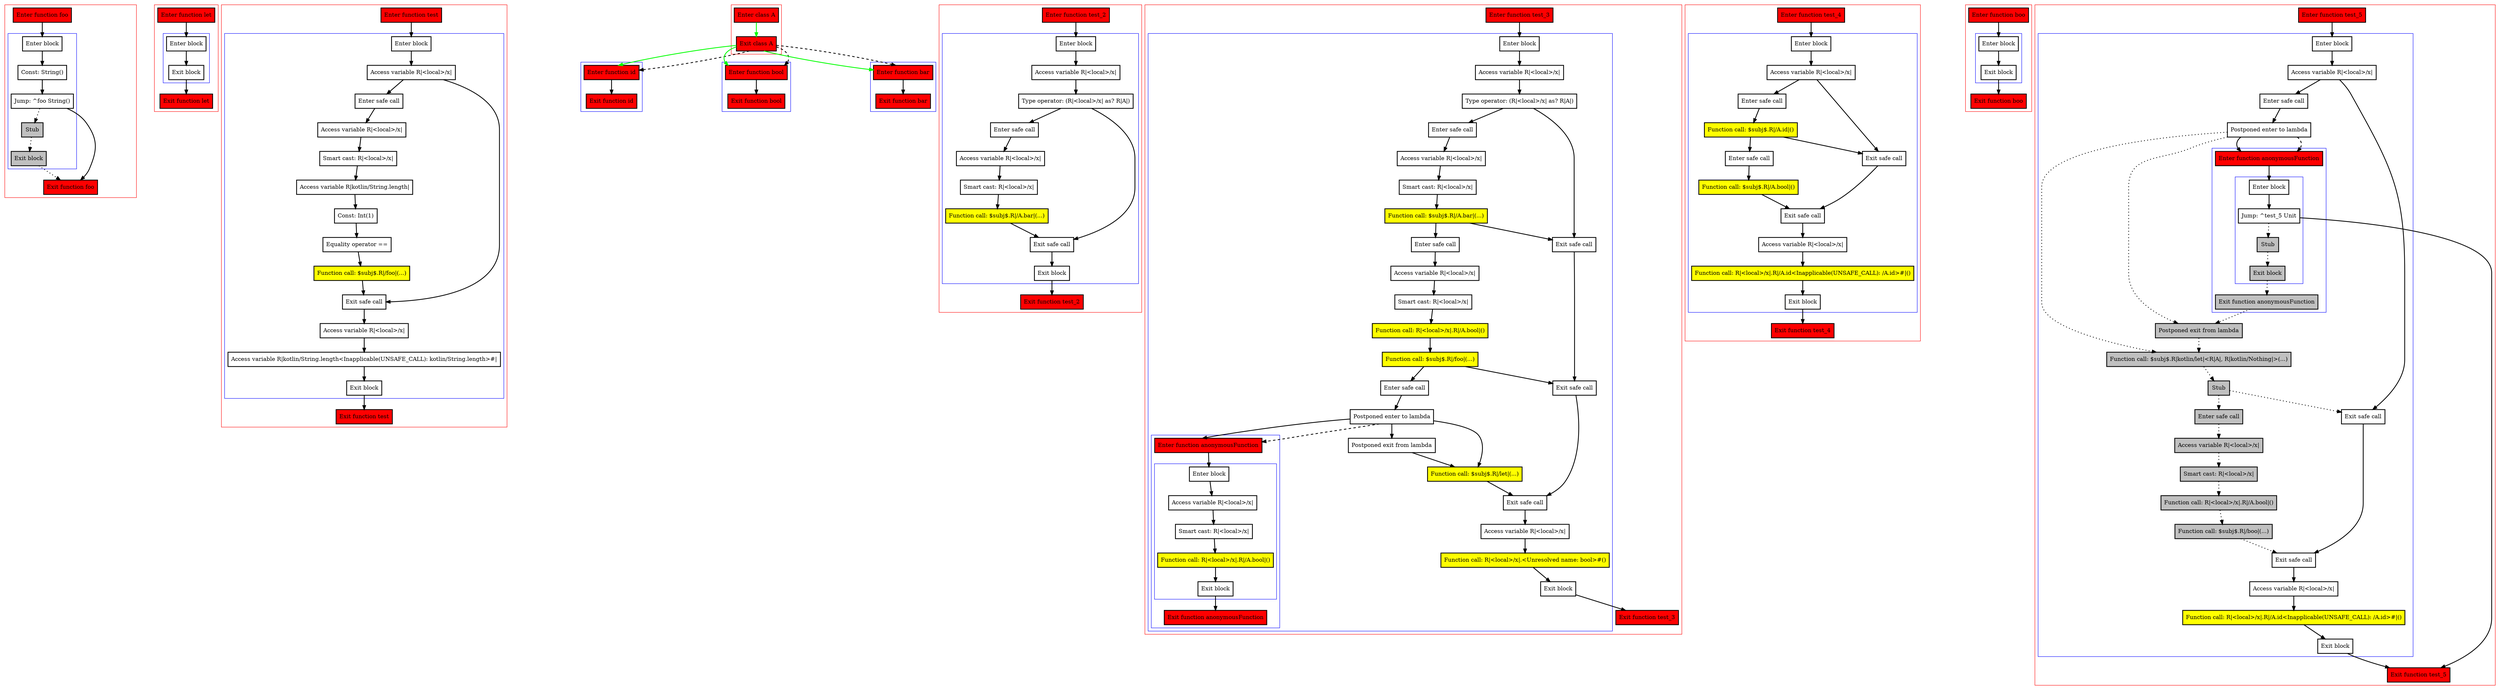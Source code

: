 digraph safeCalls_kt {
    graph [nodesep=3]
    node [shape=box penwidth=2]
    edge [penwidth=2]

    subgraph cluster_0 {
        color=red
        0 [label="Enter function foo" style="filled" fillcolor=red];
        subgraph cluster_1 {
            color=blue
            1 [label="Enter block"];
            2 [label="Const: String()"];
            3 [label="Jump: ^foo String()"];
            4 [label="Stub" style="filled" fillcolor=gray];
            5 [label="Exit block" style="filled" fillcolor=gray];
        }
        6 [label="Exit function foo" style="filled" fillcolor=red];
    }
    0 -> {1};
    1 -> {2};
    2 -> {3};
    3 -> {6};
    3 -> {4} [style=dotted];
    4 -> {5} [style=dotted];
    5 -> {6} [style=dotted];

    subgraph cluster_2 {
        color=red
        7 [label="Enter function let" style="filled" fillcolor=red];
        subgraph cluster_3 {
            color=blue
            8 [label="Enter block"];
            9 [label="Exit block"];
        }
        10 [label="Exit function let" style="filled" fillcolor=red];
    }
    7 -> {8};
    8 -> {9};
    9 -> {10};

    subgraph cluster_4 {
        color=red
        11 [label="Enter function test" style="filled" fillcolor=red];
        subgraph cluster_5 {
            color=blue
            12 [label="Enter block"];
            13 [label="Access variable R|<local>/x|"];
            14 [label="Enter safe call"];
            15 [label="Access variable R|<local>/x|"];
            16 [label="Smart cast: R|<local>/x|"];
            17 [label="Access variable R|kotlin/String.length|"];
            18 [label="Const: Int(1)"];
            19 [label="Equality operator =="];
            20 [label="Function call: $subj$.R|/foo|(...)" style="filled" fillcolor=yellow];
            21 [label="Exit safe call"];
            22 [label="Access variable R|<local>/x|"];
            23 [label="Access variable R|kotlin/String.length<Inapplicable(UNSAFE_CALL): kotlin/String.length>#|"];
            24 [label="Exit block"];
        }
        25 [label="Exit function test" style="filled" fillcolor=red];
    }
    11 -> {12};
    12 -> {13};
    13 -> {14 21};
    14 -> {15};
    15 -> {16};
    16 -> {17};
    17 -> {18};
    18 -> {19};
    19 -> {20};
    20 -> {21};
    21 -> {22};
    22 -> {23};
    23 -> {24};
    24 -> {25};

    subgraph cluster_6 {
        color=red
        26 [label="Enter class A" style="filled" fillcolor=red];
        27 [label="Exit class A" style="filled" fillcolor=red];
    }
    subgraph cluster_7 {
        color=blue
        28 [label="Enter function id" style="filled" fillcolor=red];
        29 [label="Exit function id" style="filled" fillcolor=red];
    }
    subgraph cluster_8 {
        color=blue
        30 [label="Enter function bool" style="filled" fillcolor=red];
        31 [label="Exit function bool" style="filled" fillcolor=red];
    }
    subgraph cluster_9 {
        color=blue
        32 [label="Enter function bar" style="filled" fillcolor=red];
        33 [label="Exit function bar" style="filled" fillcolor=red];
    }
    26 -> {27} [color=green];
    27 -> {28 30 32} [color=green];
    27 -> {28 30 32} [style=dashed];
    28 -> {29};
    30 -> {31};
    32 -> {33};

    subgraph cluster_10 {
        color=red
        34 [label="Enter function test_2" style="filled" fillcolor=red];
        subgraph cluster_11 {
            color=blue
            35 [label="Enter block"];
            36 [label="Access variable R|<local>/x|"];
            37 [label="Type operator: (R|<local>/x| as? R|A|)"];
            38 [label="Enter safe call"];
            39 [label="Access variable R|<local>/x|"];
            40 [label="Smart cast: R|<local>/x|"];
            41 [label="Function call: $subj$.R|/A.bar|(...)" style="filled" fillcolor=yellow];
            42 [label="Exit safe call"];
            43 [label="Exit block"];
        }
        44 [label="Exit function test_2" style="filled" fillcolor=red];
    }
    34 -> {35};
    35 -> {36};
    36 -> {37};
    37 -> {38 42};
    38 -> {39};
    39 -> {40};
    40 -> {41};
    41 -> {42};
    42 -> {43};
    43 -> {44};

    subgraph cluster_12 {
        color=red
        45 [label="Enter function test_3" style="filled" fillcolor=red];
        subgraph cluster_13 {
            color=blue
            46 [label="Enter block"];
            47 [label="Access variable R|<local>/x|"];
            48 [label="Type operator: (R|<local>/x| as? R|A|)"];
            49 [label="Enter safe call"];
            50 [label="Access variable R|<local>/x|"];
            51 [label="Smart cast: R|<local>/x|"];
            52 [label="Function call: $subj$.R|/A.bar|(...)" style="filled" fillcolor=yellow];
            53 [label="Enter safe call"];
            54 [label="Access variable R|<local>/x|"];
            55 [label="Smart cast: R|<local>/x|"];
            56 [label="Function call: R|<local>/x|.R|/A.bool|()" style="filled" fillcolor=yellow];
            57 [label="Function call: $subj$.R|/foo|(...)" style="filled" fillcolor=yellow];
            58 [label="Enter safe call"];
            59 [label="Postponed enter to lambda"];
            subgraph cluster_14 {
                color=blue
                60 [label="Enter function anonymousFunction" style="filled" fillcolor=red];
                subgraph cluster_15 {
                    color=blue
                    61 [label="Enter block"];
                    62 [label="Access variable R|<local>/x|"];
                    63 [label="Smart cast: R|<local>/x|"];
                    64 [label="Function call: R|<local>/x|.R|/A.bool|()" style="filled" fillcolor=yellow];
                    65 [label="Exit block"];
                }
                66 [label="Exit function anonymousFunction" style="filled" fillcolor=red];
            }
            67 [label="Postponed exit from lambda"];
            68 [label="Function call: $subj$.R|/let|(...)" style="filled" fillcolor=yellow];
            69 [label="Exit safe call"];
            70 [label="Exit safe call"];
            71 [label="Exit safe call"];
            72 [label="Access variable R|<local>/x|"];
            73 [label="Function call: R|<local>/x|.<Unresolved name: bool>#()" style="filled" fillcolor=yellow];
            74 [label="Exit block"];
        }
        75 [label="Exit function test_3" style="filled" fillcolor=red];
    }
    45 -> {46};
    46 -> {47};
    47 -> {48};
    48 -> {49 69};
    49 -> {50};
    50 -> {51};
    51 -> {52};
    52 -> {53 69};
    53 -> {54};
    54 -> {55};
    55 -> {56};
    56 -> {57};
    57 -> {58 70};
    58 -> {59};
    59 -> {60 67 68};
    59 -> {60} [style=dashed];
    60 -> {61};
    61 -> {62};
    62 -> {63};
    63 -> {64};
    64 -> {65};
    65 -> {66};
    67 -> {68};
    68 -> {71};
    69 -> {70};
    70 -> {71};
    71 -> {72};
    72 -> {73};
    73 -> {74};
    74 -> {75};

    subgraph cluster_16 {
        color=red
        76 [label="Enter function test_4" style="filled" fillcolor=red];
        subgraph cluster_17 {
            color=blue
            77 [label="Enter block"];
            78 [label="Access variable R|<local>/x|"];
            79 [label="Enter safe call"];
            80 [label="Function call: $subj$.R|/A.id|()" style="filled" fillcolor=yellow];
            81 [label="Enter safe call"];
            82 [label="Function call: $subj$.R|/A.bool|()" style="filled" fillcolor=yellow];
            83 [label="Exit safe call"];
            84 [label="Exit safe call"];
            85 [label="Access variable R|<local>/x|"];
            86 [label="Function call: R|<local>/x|.R|/A.id<Inapplicable(UNSAFE_CALL): /A.id>#|()" style="filled" fillcolor=yellow];
            87 [label="Exit block"];
        }
        88 [label="Exit function test_4" style="filled" fillcolor=red];
    }
    76 -> {77};
    77 -> {78};
    78 -> {79 83};
    79 -> {80};
    80 -> {81 83};
    81 -> {82};
    82 -> {84};
    83 -> {84};
    84 -> {85};
    85 -> {86};
    86 -> {87};
    87 -> {88};

    subgraph cluster_18 {
        color=red
        89 [label="Enter function boo" style="filled" fillcolor=red];
        subgraph cluster_19 {
            color=blue
            90 [label="Enter block"];
            91 [label="Exit block"];
        }
        92 [label="Exit function boo" style="filled" fillcolor=red];
    }
    89 -> {90};
    90 -> {91};
    91 -> {92};

    subgraph cluster_20 {
        color=red
        93 [label="Enter function test_5" style="filled" fillcolor=red];
        subgraph cluster_21 {
            color=blue
            94 [label="Enter block"];
            95 [label="Access variable R|<local>/x|"];
            96 [label="Enter safe call"];
            97 [label="Postponed enter to lambda"];
            subgraph cluster_22 {
                color=blue
                98 [label="Enter function anonymousFunction" style="filled" fillcolor=red];
                subgraph cluster_23 {
                    color=blue
                    99 [label="Enter block"];
                    100 [label="Jump: ^test_5 Unit"];
                    101 [label="Stub" style="filled" fillcolor=gray];
                    102 [label="Exit block" style="filled" fillcolor=gray];
                }
                103 [label="Exit function anonymousFunction" style="filled" fillcolor=gray];
            }
            104 [label="Postponed exit from lambda" style="filled" fillcolor=gray];
            105 [label="Function call: $subj$.R|kotlin/let|<R|A|, R|kotlin/Nothing|>(...)" style="filled" fillcolor=gray];
            106 [label="Stub" style="filled" fillcolor=gray];
            107 [label="Enter safe call" style="filled" fillcolor=gray];
            108 [label="Access variable R|<local>/x|" style="filled" fillcolor=gray];
            109 [label="Smart cast: R|<local>/x|" style="filled" fillcolor=gray];
            110 [label="Function call: R|<local>/x|.R|/A.bool|()" style="filled" fillcolor=gray];
            111 [label="Function call: $subj$.R|/boo|(...)" style="filled" fillcolor=gray];
            112 [label="Exit safe call"];
            113 [label="Exit safe call"];
            114 [label="Access variable R|<local>/x|"];
            115 [label="Function call: R|<local>/x|.R|/A.id<Inapplicable(UNSAFE_CALL): /A.id>#|()" style="filled" fillcolor=yellow];
            116 [label="Exit block"];
        }
        117 [label="Exit function test_5" style="filled" fillcolor=red];
    }
    93 -> {94};
    94 -> {95};
    95 -> {96 112};
    96 -> {97};
    97 -> {98};
    97 -> {104 105} [style=dotted];
    97 -> {98} [style=dashed];
    98 -> {99};
    99 -> {100};
    100 -> {117};
    100 -> {101} [style=dotted];
    101 -> {102} [style=dotted];
    102 -> {103} [style=dotted];
    103 -> {104} [style=dotted];
    104 -> {105} [style=dotted];
    105 -> {106} [style=dotted];
    106 -> {107 112} [style=dotted];
    107 -> {108} [style=dotted];
    108 -> {109} [style=dotted];
    109 -> {110} [style=dotted];
    110 -> {111} [style=dotted];
    111 -> {113} [style=dotted];
    112 -> {113};
    113 -> {114};
    114 -> {115};
    115 -> {116};
    116 -> {117};

}
